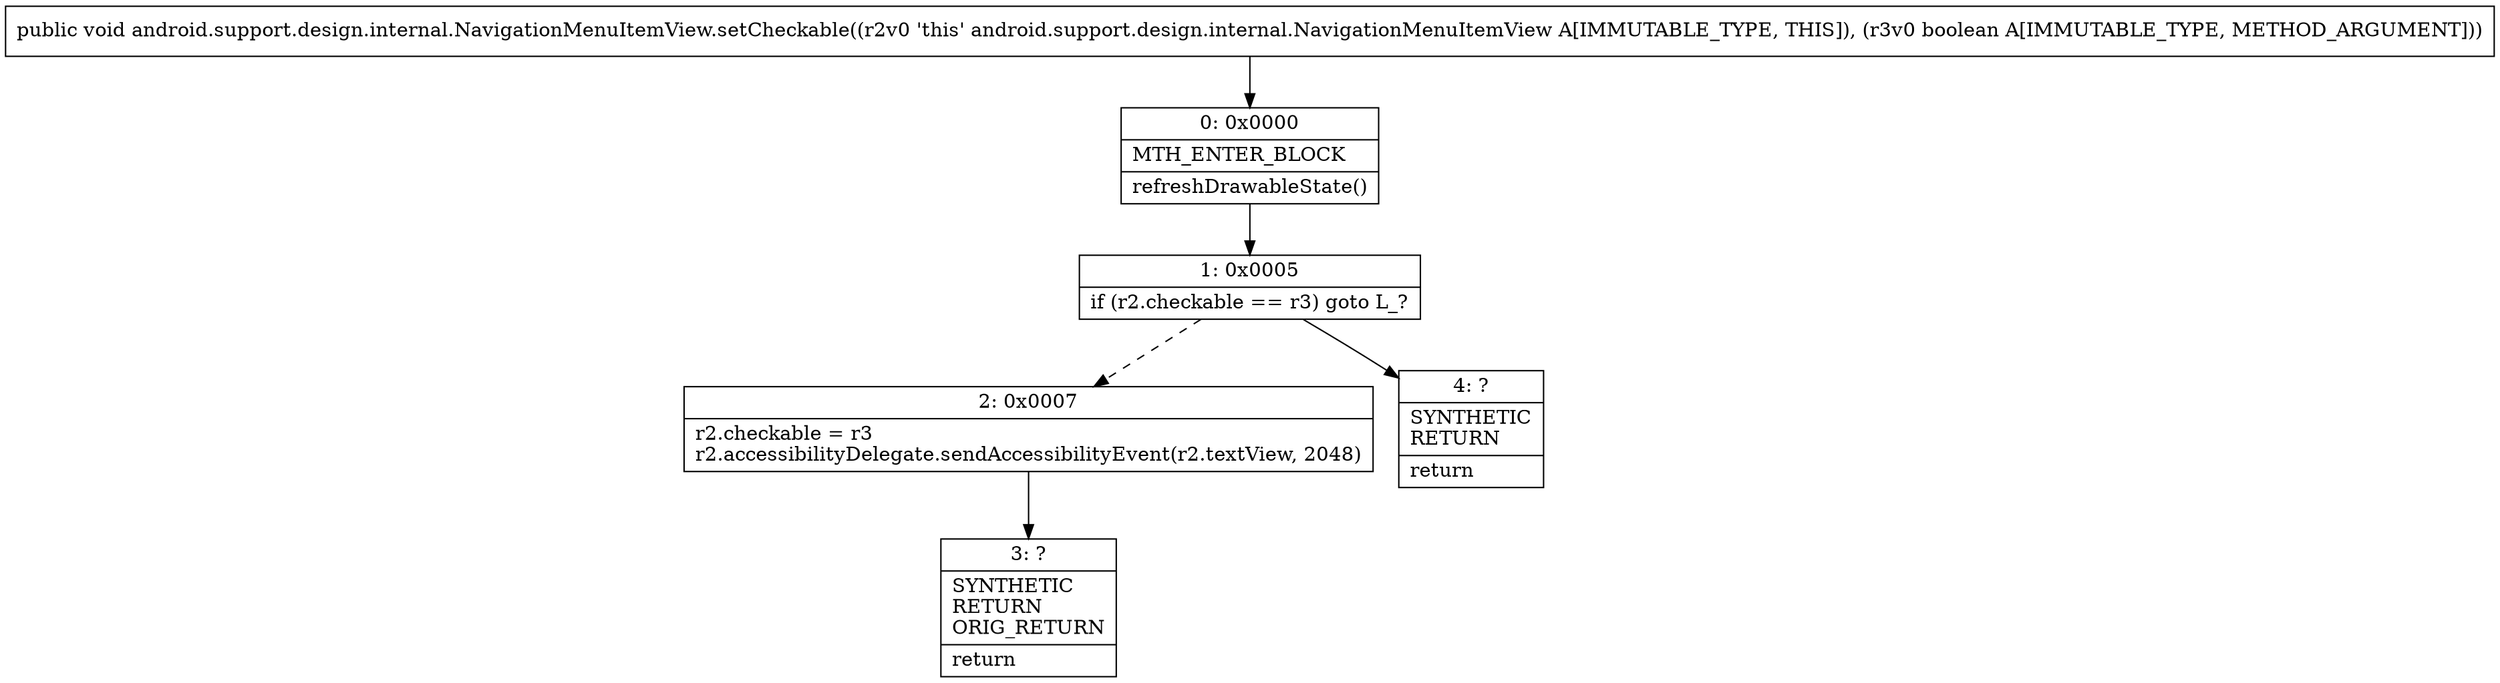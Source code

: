 digraph "CFG forandroid.support.design.internal.NavigationMenuItemView.setCheckable(Z)V" {
Node_0 [shape=record,label="{0\:\ 0x0000|MTH_ENTER_BLOCK\l|refreshDrawableState()\l}"];
Node_1 [shape=record,label="{1\:\ 0x0005|if (r2.checkable == r3) goto L_?\l}"];
Node_2 [shape=record,label="{2\:\ 0x0007|r2.checkable = r3\lr2.accessibilityDelegate.sendAccessibilityEvent(r2.textView, 2048)\l}"];
Node_3 [shape=record,label="{3\:\ ?|SYNTHETIC\lRETURN\lORIG_RETURN\l|return\l}"];
Node_4 [shape=record,label="{4\:\ ?|SYNTHETIC\lRETURN\l|return\l}"];
MethodNode[shape=record,label="{public void android.support.design.internal.NavigationMenuItemView.setCheckable((r2v0 'this' android.support.design.internal.NavigationMenuItemView A[IMMUTABLE_TYPE, THIS]), (r3v0 boolean A[IMMUTABLE_TYPE, METHOD_ARGUMENT])) }"];
MethodNode -> Node_0;
Node_0 -> Node_1;
Node_1 -> Node_2[style=dashed];
Node_1 -> Node_4;
Node_2 -> Node_3;
}


